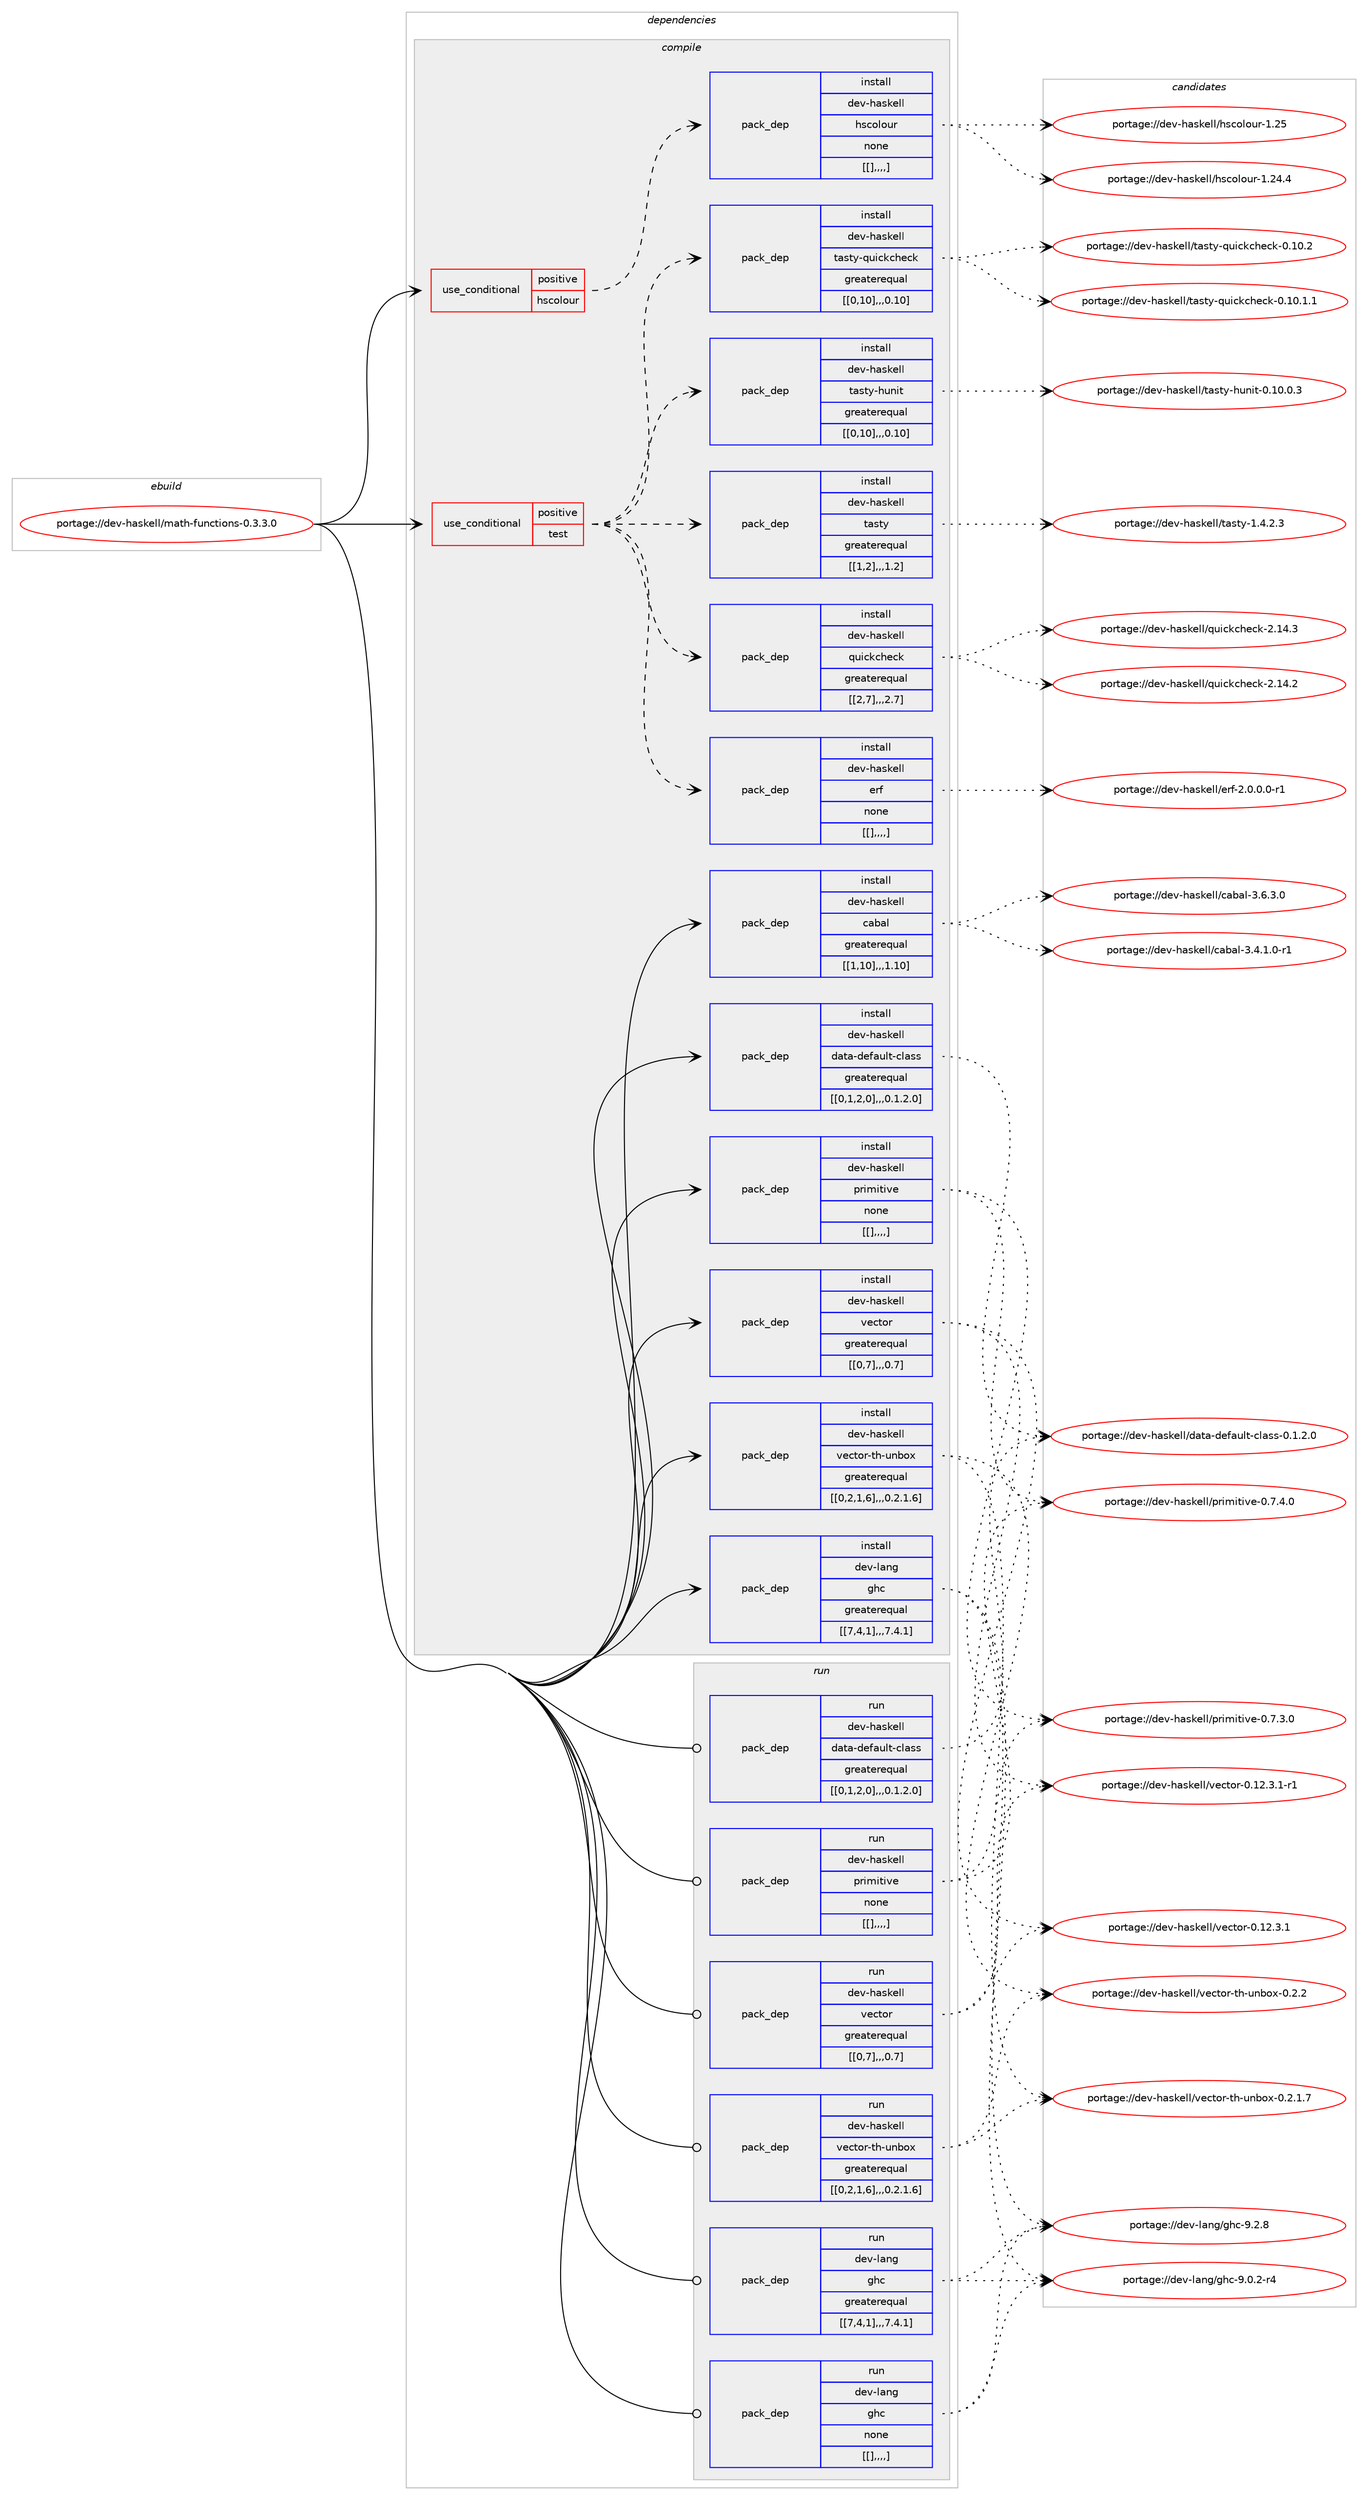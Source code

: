 digraph prolog {

# *************
# Graph options
# *************

newrank=true;
concentrate=true;
compound=true;
graph [rankdir=LR,fontname=Helvetica,fontsize=10,ranksep=1.5];#, ranksep=2.5, nodesep=0.2];
edge  [arrowhead=vee];
node  [fontname=Helvetica,fontsize=10];

# **********
# The ebuild
# **********

subgraph cluster_leftcol {
color=gray;
label=<<i>ebuild</i>>;
id [label="portage://dev-haskell/math-functions-0.3.3.0", color=red, width=4, href="../dev-haskell/math-functions-0.3.3.0.svg"];
}

# ****************
# The dependencies
# ****************

subgraph cluster_midcol {
color=gray;
label=<<i>dependencies</i>>;
subgraph cluster_compile {
fillcolor="#eeeeee";
style=filled;
label=<<i>compile</i>>;
subgraph cond21335 {
dependency84473 [label=<<TABLE BORDER="0" CELLBORDER="1" CELLSPACING="0" CELLPADDING="4"><TR><TD ROWSPAN="3" CELLPADDING="10">use_conditional</TD></TR><TR><TD>positive</TD></TR><TR><TD>hscolour</TD></TR></TABLE>>, shape=none, color=red];
subgraph pack62145 {
dependency84474 [label=<<TABLE BORDER="0" CELLBORDER="1" CELLSPACING="0" CELLPADDING="4" WIDTH="220"><TR><TD ROWSPAN="6" CELLPADDING="30">pack_dep</TD></TR><TR><TD WIDTH="110">install</TD></TR><TR><TD>dev-haskell</TD></TR><TR><TD>hscolour</TD></TR><TR><TD>none</TD></TR><TR><TD>[[],,,,]</TD></TR></TABLE>>, shape=none, color=blue];
}
dependency84473:e -> dependency84474:w [weight=20,style="dashed",arrowhead="vee"];
}
id:e -> dependency84473:w [weight=20,style="solid",arrowhead="vee"];
subgraph cond21336 {
dependency84475 [label=<<TABLE BORDER="0" CELLBORDER="1" CELLSPACING="0" CELLPADDING="4"><TR><TD ROWSPAN="3" CELLPADDING="10">use_conditional</TD></TR><TR><TD>positive</TD></TR><TR><TD>test</TD></TR></TABLE>>, shape=none, color=red];
subgraph pack62146 {
dependency84476 [label=<<TABLE BORDER="0" CELLBORDER="1" CELLSPACING="0" CELLPADDING="4" WIDTH="220"><TR><TD ROWSPAN="6" CELLPADDING="30">pack_dep</TD></TR><TR><TD WIDTH="110">install</TD></TR><TR><TD>dev-haskell</TD></TR><TR><TD>erf</TD></TR><TR><TD>none</TD></TR><TR><TD>[[],,,,]</TD></TR></TABLE>>, shape=none, color=blue];
}
dependency84475:e -> dependency84476:w [weight=20,style="dashed",arrowhead="vee"];
subgraph pack62147 {
dependency84477 [label=<<TABLE BORDER="0" CELLBORDER="1" CELLSPACING="0" CELLPADDING="4" WIDTH="220"><TR><TD ROWSPAN="6" CELLPADDING="30">pack_dep</TD></TR><TR><TD WIDTH="110">install</TD></TR><TR><TD>dev-haskell</TD></TR><TR><TD>quickcheck</TD></TR><TR><TD>greaterequal</TD></TR><TR><TD>[[2,7],,,2.7]</TD></TR></TABLE>>, shape=none, color=blue];
}
dependency84475:e -> dependency84477:w [weight=20,style="dashed",arrowhead="vee"];
subgraph pack62148 {
dependency84478 [label=<<TABLE BORDER="0" CELLBORDER="1" CELLSPACING="0" CELLPADDING="4" WIDTH="220"><TR><TD ROWSPAN="6" CELLPADDING="30">pack_dep</TD></TR><TR><TD WIDTH="110">install</TD></TR><TR><TD>dev-haskell</TD></TR><TR><TD>tasty</TD></TR><TR><TD>greaterequal</TD></TR><TR><TD>[[1,2],,,1.2]</TD></TR></TABLE>>, shape=none, color=blue];
}
dependency84475:e -> dependency84478:w [weight=20,style="dashed",arrowhead="vee"];
subgraph pack62149 {
dependency84479 [label=<<TABLE BORDER="0" CELLBORDER="1" CELLSPACING="0" CELLPADDING="4" WIDTH="220"><TR><TD ROWSPAN="6" CELLPADDING="30">pack_dep</TD></TR><TR><TD WIDTH="110">install</TD></TR><TR><TD>dev-haskell</TD></TR><TR><TD>tasty-hunit</TD></TR><TR><TD>greaterequal</TD></TR><TR><TD>[[0,10],,,0.10]</TD></TR></TABLE>>, shape=none, color=blue];
}
dependency84475:e -> dependency84479:w [weight=20,style="dashed",arrowhead="vee"];
subgraph pack62150 {
dependency84480 [label=<<TABLE BORDER="0" CELLBORDER="1" CELLSPACING="0" CELLPADDING="4" WIDTH="220"><TR><TD ROWSPAN="6" CELLPADDING="30">pack_dep</TD></TR><TR><TD WIDTH="110">install</TD></TR><TR><TD>dev-haskell</TD></TR><TR><TD>tasty-quickcheck</TD></TR><TR><TD>greaterequal</TD></TR><TR><TD>[[0,10],,,0.10]</TD></TR></TABLE>>, shape=none, color=blue];
}
dependency84475:e -> dependency84480:w [weight=20,style="dashed",arrowhead="vee"];
}
id:e -> dependency84475:w [weight=20,style="solid",arrowhead="vee"];
subgraph pack62151 {
dependency84481 [label=<<TABLE BORDER="0" CELLBORDER="1" CELLSPACING="0" CELLPADDING="4" WIDTH="220"><TR><TD ROWSPAN="6" CELLPADDING="30">pack_dep</TD></TR><TR><TD WIDTH="110">install</TD></TR><TR><TD>dev-haskell</TD></TR><TR><TD>cabal</TD></TR><TR><TD>greaterequal</TD></TR><TR><TD>[[1,10],,,1.10]</TD></TR></TABLE>>, shape=none, color=blue];
}
id:e -> dependency84481:w [weight=20,style="solid",arrowhead="vee"];
subgraph pack62152 {
dependency84482 [label=<<TABLE BORDER="0" CELLBORDER="1" CELLSPACING="0" CELLPADDING="4" WIDTH="220"><TR><TD ROWSPAN="6" CELLPADDING="30">pack_dep</TD></TR><TR><TD WIDTH="110">install</TD></TR><TR><TD>dev-haskell</TD></TR><TR><TD>data-default-class</TD></TR><TR><TD>greaterequal</TD></TR><TR><TD>[[0,1,2,0],,,0.1.2.0]</TD></TR></TABLE>>, shape=none, color=blue];
}
id:e -> dependency84482:w [weight=20,style="solid",arrowhead="vee"];
subgraph pack62153 {
dependency84483 [label=<<TABLE BORDER="0" CELLBORDER="1" CELLSPACING="0" CELLPADDING="4" WIDTH="220"><TR><TD ROWSPAN="6" CELLPADDING="30">pack_dep</TD></TR><TR><TD WIDTH="110">install</TD></TR><TR><TD>dev-haskell</TD></TR><TR><TD>primitive</TD></TR><TR><TD>none</TD></TR><TR><TD>[[],,,,]</TD></TR></TABLE>>, shape=none, color=blue];
}
id:e -> dependency84483:w [weight=20,style="solid",arrowhead="vee"];
subgraph pack62154 {
dependency84484 [label=<<TABLE BORDER="0" CELLBORDER="1" CELLSPACING="0" CELLPADDING="4" WIDTH="220"><TR><TD ROWSPAN="6" CELLPADDING="30">pack_dep</TD></TR><TR><TD WIDTH="110">install</TD></TR><TR><TD>dev-haskell</TD></TR><TR><TD>vector</TD></TR><TR><TD>greaterequal</TD></TR><TR><TD>[[0,7],,,0.7]</TD></TR></TABLE>>, shape=none, color=blue];
}
id:e -> dependency84484:w [weight=20,style="solid",arrowhead="vee"];
subgraph pack62155 {
dependency84485 [label=<<TABLE BORDER="0" CELLBORDER="1" CELLSPACING="0" CELLPADDING="4" WIDTH="220"><TR><TD ROWSPAN="6" CELLPADDING="30">pack_dep</TD></TR><TR><TD WIDTH="110">install</TD></TR><TR><TD>dev-haskell</TD></TR><TR><TD>vector-th-unbox</TD></TR><TR><TD>greaterequal</TD></TR><TR><TD>[[0,2,1,6],,,0.2.1.6]</TD></TR></TABLE>>, shape=none, color=blue];
}
id:e -> dependency84485:w [weight=20,style="solid",arrowhead="vee"];
subgraph pack62156 {
dependency84486 [label=<<TABLE BORDER="0" CELLBORDER="1" CELLSPACING="0" CELLPADDING="4" WIDTH="220"><TR><TD ROWSPAN="6" CELLPADDING="30">pack_dep</TD></TR><TR><TD WIDTH="110">install</TD></TR><TR><TD>dev-lang</TD></TR><TR><TD>ghc</TD></TR><TR><TD>greaterequal</TD></TR><TR><TD>[[7,4,1],,,7.4.1]</TD></TR></TABLE>>, shape=none, color=blue];
}
id:e -> dependency84486:w [weight=20,style="solid",arrowhead="vee"];
}
subgraph cluster_compileandrun {
fillcolor="#eeeeee";
style=filled;
label=<<i>compile and run</i>>;
}
subgraph cluster_run {
fillcolor="#eeeeee";
style=filled;
label=<<i>run</i>>;
subgraph pack62157 {
dependency84487 [label=<<TABLE BORDER="0" CELLBORDER="1" CELLSPACING="0" CELLPADDING="4" WIDTH="220"><TR><TD ROWSPAN="6" CELLPADDING="30">pack_dep</TD></TR><TR><TD WIDTH="110">run</TD></TR><TR><TD>dev-haskell</TD></TR><TR><TD>data-default-class</TD></TR><TR><TD>greaterequal</TD></TR><TR><TD>[[0,1,2,0],,,0.1.2.0]</TD></TR></TABLE>>, shape=none, color=blue];
}
id:e -> dependency84487:w [weight=20,style="solid",arrowhead="odot"];
subgraph pack62158 {
dependency84488 [label=<<TABLE BORDER="0" CELLBORDER="1" CELLSPACING="0" CELLPADDING="4" WIDTH="220"><TR><TD ROWSPAN="6" CELLPADDING="30">pack_dep</TD></TR><TR><TD WIDTH="110">run</TD></TR><TR><TD>dev-haskell</TD></TR><TR><TD>primitive</TD></TR><TR><TD>none</TD></TR><TR><TD>[[],,,,]</TD></TR></TABLE>>, shape=none, color=blue];
}
id:e -> dependency84488:w [weight=20,style="solid",arrowhead="odot"];
subgraph pack62159 {
dependency84489 [label=<<TABLE BORDER="0" CELLBORDER="1" CELLSPACING="0" CELLPADDING="4" WIDTH="220"><TR><TD ROWSPAN="6" CELLPADDING="30">pack_dep</TD></TR><TR><TD WIDTH="110">run</TD></TR><TR><TD>dev-haskell</TD></TR><TR><TD>vector</TD></TR><TR><TD>greaterequal</TD></TR><TR><TD>[[0,7],,,0.7]</TD></TR></TABLE>>, shape=none, color=blue];
}
id:e -> dependency84489:w [weight=20,style="solid",arrowhead="odot"];
subgraph pack62160 {
dependency84490 [label=<<TABLE BORDER="0" CELLBORDER="1" CELLSPACING="0" CELLPADDING="4" WIDTH="220"><TR><TD ROWSPAN="6" CELLPADDING="30">pack_dep</TD></TR><TR><TD WIDTH="110">run</TD></TR><TR><TD>dev-haskell</TD></TR><TR><TD>vector-th-unbox</TD></TR><TR><TD>greaterequal</TD></TR><TR><TD>[[0,2,1,6],,,0.2.1.6]</TD></TR></TABLE>>, shape=none, color=blue];
}
id:e -> dependency84490:w [weight=20,style="solid",arrowhead="odot"];
subgraph pack62161 {
dependency84491 [label=<<TABLE BORDER="0" CELLBORDER="1" CELLSPACING="0" CELLPADDING="4" WIDTH="220"><TR><TD ROWSPAN="6" CELLPADDING="30">pack_dep</TD></TR><TR><TD WIDTH="110">run</TD></TR><TR><TD>dev-lang</TD></TR><TR><TD>ghc</TD></TR><TR><TD>greaterequal</TD></TR><TR><TD>[[7,4,1],,,7.4.1]</TD></TR></TABLE>>, shape=none, color=blue];
}
id:e -> dependency84491:w [weight=20,style="solid",arrowhead="odot"];
subgraph pack62162 {
dependency84492 [label=<<TABLE BORDER="0" CELLBORDER="1" CELLSPACING="0" CELLPADDING="4" WIDTH="220"><TR><TD ROWSPAN="6" CELLPADDING="30">pack_dep</TD></TR><TR><TD WIDTH="110">run</TD></TR><TR><TD>dev-lang</TD></TR><TR><TD>ghc</TD></TR><TR><TD>none</TD></TR><TR><TD>[[],,,,]</TD></TR></TABLE>>, shape=none, color=blue];
}
id:e -> dependency84492:w [weight=20,style="solid",arrowhead="odot"];
}
}

# **************
# The candidates
# **************

subgraph cluster_choices {
rank=same;
color=gray;
label=<<i>candidates</i>>;

subgraph choice62145 {
color=black;
nodesep=1;
choice100101118451049711510710110810847104115991111081111171144549465053 [label="portage://dev-haskell/hscolour-1.25", color=red, width=4,href="../dev-haskell/hscolour-1.25.svg"];
choice1001011184510497115107101108108471041159911110811111711445494650524652 [label="portage://dev-haskell/hscolour-1.24.4", color=red, width=4,href="../dev-haskell/hscolour-1.24.4.svg"];
dependency84474:e -> choice100101118451049711510710110810847104115991111081111171144549465053:w [style=dotted,weight="100"];
dependency84474:e -> choice1001011184510497115107101108108471041159911110811111711445494650524652:w [style=dotted,weight="100"];
}
subgraph choice62146 {
color=black;
nodesep=1;
choice10010111845104971151071011081084710111410245504648464846484511449 [label="portage://dev-haskell/erf-2.0.0.0-r1", color=red, width=4,href="../dev-haskell/erf-2.0.0.0-r1.svg"];
dependency84476:e -> choice10010111845104971151071011081084710111410245504648464846484511449:w [style=dotted,weight="100"];
}
subgraph choice62147 {
color=black;
nodesep=1;
choice10010111845104971151071011081084711311710599107991041019910745504649524651 [label="portage://dev-haskell/quickcheck-2.14.3", color=red, width=4,href="../dev-haskell/quickcheck-2.14.3.svg"];
choice10010111845104971151071011081084711311710599107991041019910745504649524650 [label="portage://dev-haskell/quickcheck-2.14.2", color=red, width=4,href="../dev-haskell/quickcheck-2.14.2.svg"];
dependency84477:e -> choice10010111845104971151071011081084711311710599107991041019910745504649524651:w [style=dotted,weight="100"];
dependency84477:e -> choice10010111845104971151071011081084711311710599107991041019910745504649524650:w [style=dotted,weight="100"];
}
subgraph choice62148 {
color=black;
nodesep=1;
choice100101118451049711510710110810847116971151161214549465246504651 [label="portage://dev-haskell/tasty-1.4.2.3", color=red, width=4,href="../dev-haskell/tasty-1.4.2.3.svg"];
dependency84478:e -> choice100101118451049711510710110810847116971151161214549465246504651:w [style=dotted,weight="100"];
}
subgraph choice62149 {
color=black;
nodesep=1;
choice1001011184510497115107101108108471169711511612145104117110105116454846494846484651 [label="portage://dev-haskell/tasty-hunit-0.10.0.3", color=red, width=4,href="../dev-haskell/tasty-hunit-0.10.0.3.svg"];
dependency84479:e -> choice1001011184510497115107101108108471169711511612145104117110105116454846494846484651:w [style=dotted,weight="100"];
}
subgraph choice62150 {
color=black;
nodesep=1;
choice100101118451049711510710110810847116971151161214511311710599107991041019910745484649484650 [label="portage://dev-haskell/tasty-quickcheck-0.10.2", color=red, width=4,href="../dev-haskell/tasty-quickcheck-0.10.2.svg"];
choice1001011184510497115107101108108471169711511612145113117105991079910410199107454846494846494649 [label="portage://dev-haskell/tasty-quickcheck-0.10.1.1", color=red, width=4,href="../dev-haskell/tasty-quickcheck-0.10.1.1.svg"];
dependency84480:e -> choice100101118451049711510710110810847116971151161214511311710599107991041019910745484649484650:w [style=dotted,weight="100"];
dependency84480:e -> choice1001011184510497115107101108108471169711511612145113117105991079910410199107454846494846494649:w [style=dotted,weight="100"];
}
subgraph choice62151 {
color=black;
nodesep=1;
choice100101118451049711510710110810847999798971084551465446514648 [label="portage://dev-haskell/cabal-3.6.3.0", color=red, width=4,href="../dev-haskell/cabal-3.6.3.0.svg"];
choice1001011184510497115107101108108479997989710845514652464946484511449 [label="portage://dev-haskell/cabal-3.4.1.0-r1", color=red, width=4,href="../dev-haskell/cabal-3.4.1.0-r1.svg"];
dependency84481:e -> choice100101118451049711510710110810847999798971084551465446514648:w [style=dotted,weight="100"];
dependency84481:e -> choice1001011184510497115107101108108479997989710845514652464946484511449:w [style=dotted,weight="100"];
}
subgraph choice62152 {
color=black;
nodesep=1;
choice100101118451049711510710110810847100971169745100101102971171081164599108971151154548464946504648 [label="portage://dev-haskell/data-default-class-0.1.2.0", color=red, width=4,href="../dev-haskell/data-default-class-0.1.2.0.svg"];
dependency84482:e -> choice100101118451049711510710110810847100971169745100101102971171081164599108971151154548464946504648:w [style=dotted,weight="100"];
}
subgraph choice62153 {
color=black;
nodesep=1;
choice1001011184510497115107101108108471121141051091051161051181014548465546524648 [label="portage://dev-haskell/primitive-0.7.4.0", color=red, width=4,href="../dev-haskell/primitive-0.7.4.0.svg"];
choice1001011184510497115107101108108471121141051091051161051181014548465546514648 [label="portage://dev-haskell/primitive-0.7.3.0", color=red, width=4,href="../dev-haskell/primitive-0.7.3.0.svg"];
dependency84483:e -> choice1001011184510497115107101108108471121141051091051161051181014548465546524648:w [style=dotted,weight="100"];
dependency84483:e -> choice1001011184510497115107101108108471121141051091051161051181014548465546514648:w [style=dotted,weight="100"];
}
subgraph choice62154 {
color=black;
nodesep=1;
choice100101118451049711510710110810847118101991161111144548464950465146494511449 [label="portage://dev-haskell/vector-0.12.3.1-r1", color=red, width=4,href="../dev-haskell/vector-0.12.3.1-r1.svg"];
choice10010111845104971151071011081084711810199116111114454846495046514649 [label="portage://dev-haskell/vector-0.12.3.1", color=red, width=4,href="../dev-haskell/vector-0.12.3.1.svg"];
dependency84484:e -> choice100101118451049711510710110810847118101991161111144548464950465146494511449:w [style=dotted,weight="100"];
dependency84484:e -> choice10010111845104971151071011081084711810199116111114454846495046514649:w [style=dotted,weight="100"];
}
subgraph choice62155 {
color=black;
nodesep=1;
choice10010111845104971151071011081084711810199116111114451161044511711098111120454846504650 [label="portage://dev-haskell/vector-th-unbox-0.2.2", color=red, width=4,href="../dev-haskell/vector-th-unbox-0.2.2.svg"];
choice100101118451049711510710110810847118101991161111144511610445117110981111204548465046494655 [label="portage://dev-haskell/vector-th-unbox-0.2.1.7", color=red, width=4,href="../dev-haskell/vector-th-unbox-0.2.1.7.svg"];
dependency84485:e -> choice10010111845104971151071011081084711810199116111114451161044511711098111120454846504650:w [style=dotted,weight="100"];
dependency84485:e -> choice100101118451049711510710110810847118101991161111144511610445117110981111204548465046494655:w [style=dotted,weight="100"];
}
subgraph choice62156 {
color=black;
nodesep=1;
choice10010111845108971101034710310499455746504656 [label="portage://dev-lang/ghc-9.2.8", color=red, width=4,href="../dev-lang/ghc-9.2.8.svg"];
choice100101118451089711010347103104994557464846504511452 [label="portage://dev-lang/ghc-9.0.2-r4", color=red, width=4,href="../dev-lang/ghc-9.0.2-r4.svg"];
dependency84486:e -> choice10010111845108971101034710310499455746504656:w [style=dotted,weight="100"];
dependency84486:e -> choice100101118451089711010347103104994557464846504511452:w [style=dotted,weight="100"];
}
subgraph choice62157 {
color=black;
nodesep=1;
choice100101118451049711510710110810847100971169745100101102971171081164599108971151154548464946504648 [label="portage://dev-haskell/data-default-class-0.1.2.0", color=red, width=4,href="../dev-haskell/data-default-class-0.1.2.0.svg"];
dependency84487:e -> choice100101118451049711510710110810847100971169745100101102971171081164599108971151154548464946504648:w [style=dotted,weight="100"];
}
subgraph choice62158 {
color=black;
nodesep=1;
choice1001011184510497115107101108108471121141051091051161051181014548465546524648 [label="portage://dev-haskell/primitive-0.7.4.0", color=red, width=4,href="../dev-haskell/primitive-0.7.4.0.svg"];
choice1001011184510497115107101108108471121141051091051161051181014548465546514648 [label="portage://dev-haskell/primitive-0.7.3.0", color=red, width=4,href="../dev-haskell/primitive-0.7.3.0.svg"];
dependency84488:e -> choice1001011184510497115107101108108471121141051091051161051181014548465546524648:w [style=dotted,weight="100"];
dependency84488:e -> choice1001011184510497115107101108108471121141051091051161051181014548465546514648:w [style=dotted,weight="100"];
}
subgraph choice62159 {
color=black;
nodesep=1;
choice100101118451049711510710110810847118101991161111144548464950465146494511449 [label="portage://dev-haskell/vector-0.12.3.1-r1", color=red, width=4,href="../dev-haskell/vector-0.12.3.1-r1.svg"];
choice10010111845104971151071011081084711810199116111114454846495046514649 [label="portage://dev-haskell/vector-0.12.3.1", color=red, width=4,href="../dev-haskell/vector-0.12.3.1.svg"];
dependency84489:e -> choice100101118451049711510710110810847118101991161111144548464950465146494511449:w [style=dotted,weight="100"];
dependency84489:e -> choice10010111845104971151071011081084711810199116111114454846495046514649:w [style=dotted,weight="100"];
}
subgraph choice62160 {
color=black;
nodesep=1;
choice10010111845104971151071011081084711810199116111114451161044511711098111120454846504650 [label="portage://dev-haskell/vector-th-unbox-0.2.2", color=red, width=4,href="../dev-haskell/vector-th-unbox-0.2.2.svg"];
choice100101118451049711510710110810847118101991161111144511610445117110981111204548465046494655 [label="portage://dev-haskell/vector-th-unbox-0.2.1.7", color=red, width=4,href="../dev-haskell/vector-th-unbox-0.2.1.7.svg"];
dependency84490:e -> choice10010111845104971151071011081084711810199116111114451161044511711098111120454846504650:w [style=dotted,weight="100"];
dependency84490:e -> choice100101118451049711510710110810847118101991161111144511610445117110981111204548465046494655:w [style=dotted,weight="100"];
}
subgraph choice62161 {
color=black;
nodesep=1;
choice10010111845108971101034710310499455746504656 [label="portage://dev-lang/ghc-9.2.8", color=red, width=4,href="../dev-lang/ghc-9.2.8.svg"];
choice100101118451089711010347103104994557464846504511452 [label="portage://dev-lang/ghc-9.0.2-r4", color=red, width=4,href="../dev-lang/ghc-9.0.2-r4.svg"];
dependency84491:e -> choice10010111845108971101034710310499455746504656:w [style=dotted,weight="100"];
dependency84491:e -> choice100101118451089711010347103104994557464846504511452:w [style=dotted,weight="100"];
}
subgraph choice62162 {
color=black;
nodesep=1;
choice10010111845108971101034710310499455746504656 [label="portage://dev-lang/ghc-9.2.8", color=red, width=4,href="../dev-lang/ghc-9.2.8.svg"];
choice100101118451089711010347103104994557464846504511452 [label="portage://dev-lang/ghc-9.0.2-r4", color=red, width=4,href="../dev-lang/ghc-9.0.2-r4.svg"];
dependency84492:e -> choice10010111845108971101034710310499455746504656:w [style=dotted,weight="100"];
dependency84492:e -> choice100101118451089711010347103104994557464846504511452:w [style=dotted,weight="100"];
}
}

}
